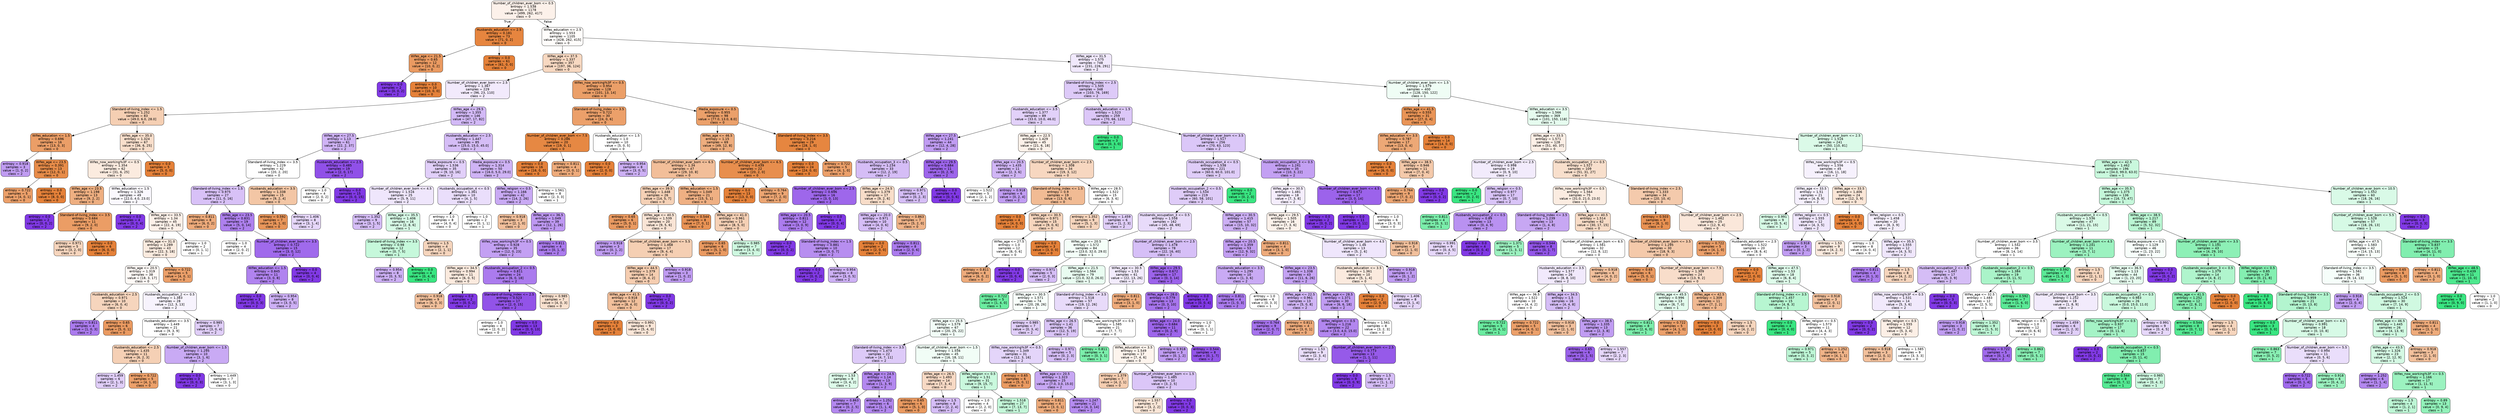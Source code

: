 digraph Tree {
node [shape=box, style="filled, rounded", color="black", fontname="helvetica"] ;
edge [fontname="helvetica"] ;
0 [label="Number_of_children_ever_born <= 0.5\nentropy = 1.538\nsamples = 1178\nvalue = [499, 262, 417]\nclass = 0", fillcolor="#fcf1ea"] ;
1 [label="Husbands_education <= 2.5\nentropy = 0.181\nsamples = 73\nvalue = [71, 0, 2]\nclass = 0", fillcolor="#e6853f"] ;
0 -> 1 [labeldistance=2.5, labelangle=45, headlabel="True"] ;
2 [label="Wifes_age <= 21.5\nentropy = 0.65\nsamples = 12\nvalue = [10, 0, 2]\nclass = 0", fillcolor="#ea9a61"] ;
1 -> 2 ;
3 [label="entropy = 0.0\nsamples = 2\nvalue = [0, 0, 2]\nclass = 2", fillcolor="#8139e5"] ;
2 -> 3 ;
4 [label="entropy = 0.0\nsamples = 10\nvalue = [10, 0, 0]\nclass = 0", fillcolor="#e58139"] ;
2 -> 4 ;
5 [label="entropy = 0.0\nsamples = 61\nvalue = [61, 0, 0]\nclass = 0", fillcolor="#e58139"] ;
1 -> 5 ;
6 [label="Wifes_education <= 2.5\nentropy = 1.553\nsamples = 1105\nvalue = [428, 262, 415]\nclass = 0", fillcolor="#fffdfb"] ;
0 -> 6 [labeldistance=2.5, labelangle=-45, headlabel="False"] ;
7 [label="Wifes_age <= 37.5\nentropy = 1.337\nsamples = 357\nvalue = [197, 36, 124]\nclass = 0", fillcolor="#f7d8c1"] ;
6 -> 7 ;
8 [label="Number_of_children_ever_born <= 2.5\nentropy = 1.367\nsamples = 229\nvalue = [96, 23, 110]\nclass = 2", fillcolor="#f2eafc"] ;
7 -> 8 ;
9 [label="Standard-of-living_index <= 1.5\nentropy = 1.252\nsamples = 83\nvalue = [49.0, 6.0, 28.0]\nclass = 0", fillcolor="#f5cfb3"] ;
8 -> 9 ;
10 [label="Wifes_education <= 1.5\nentropy = 0.696\nsamples = 16\nvalue = [13, 0, 3]\nclass = 0", fillcolor="#eb9e67"] ;
9 -> 10 ;
11 [label="entropy = 0.918\nsamples = 3\nvalue = [1, 0, 2]\nclass = 2", fillcolor="#c09cf2"] ;
10 -> 11 ;
12 [label="Wifes_age <= 23.5\nentropy = 0.391\nsamples = 13\nvalue = [12, 0, 1]\nclass = 0", fillcolor="#e78c49"] ;
10 -> 12 ;
13 [label="entropy = 0.722\nsamples = 5\nvalue = [4, 0, 1]\nclass = 0", fillcolor="#eca06a"] ;
12 -> 13 ;
14 [label="entropy = 0.0\nsamples = 8\nvalue = [8, 0, 0]\nclass = 0", fillcolor="#e58139"] ;
12 -> 14 ;
15 [label="Wifes_age <= 35.0\nentropy = 1.324\nsamples = 67\nvalue = [36, 6, 25]\nclass = 0", fillcolor="#f8decb"] ;
9 -> 15 ;
16 [label="Wifes_now_working%3F <= 0.5\nentropy = 1.354\nsamples = 62\nvalue = [31, 6, 25]\nclass = 0", fillcolor="#fbebdf"] ;
15 -> 16 ;
17 [label="Wifes_age <= 23.5\nentropy = 1.198\nsamples = 13\nvalue = [9, 2, 2]\nclass = 0", fillcolor="#eeaf81"] ;
16 -> 17 ;
18 [label="entropy = 0.0\nsamples = 2\nvalue = [0, 0, 2]\nclass = 2", fillcolor="#8139e5"] ;
17 -> 18 ;
19 [label="Standard-of-living_index <= 3.5\nentropy = 0.684\nsamples = 11\nvalue = [9, 2, 0]\nclass = 0", fillcolor="#eb9d65"] ;
17 -> 19 ;
20 [label="entropy = 0.971\nsamples = 5\nvalue = [3, 2, 0]\nclass = 0", fillcolor="#f6d5bd"] ;
19 -> 20 ;
21 [label="entropy = 0.0\nsamples = 6\nvalue = [6, 0, 0]\nclass = 0", fillcolor="#e58139"] ;
19 -> 21 ;
22 [label="Wifes_education <= 1.5\nentropy = 1.326\nsamples = 49\nvalue = [22.0, 4.0, 23.0]\nclass = 2", fillcolor="#faf8fe"] ;
16 -> 22 ;
23 [label="entropy = 0.0\nsamples = 4\nvalue = [0, 0, 4]\nclass = 2", fillcolor="#8139e5"] ;
22 -> 23 ;
24 [label="Wifes_age <= 33.5\nentropy = 1.34\nsamples = 45\nvalue = [22, 4, 19]\nclass = 0", fillcolor="#fcf0e8"] ;
22 -> 24 ;
25 [label="Wifes_age <= 31.0\nentropy = 1.289\nsamples = 43\nvalue = [22, 3, 18]\nclass = 0", fillcolor="#fbebdf"] ;
24 -> 25 ;
26 [label="Wifes_age <= 20.5\nentropy = 1.319\nsamples = 38\nvalue = [18, 3, 17]\nclass = 0", fillcolor="#fef9f6"] ;
25 -> 26 ;
27 [label="Husbands_education <= 2.5\nentropy = 0.971\nsamples = 10\nvalue = [6, 0, 4]\nclass = 0", fillcolor="#f6d5bd"] ;
26 -> 27 ;
28 [label="entropy = 0.811\nsamples = 4\nvalue = [1, 0, 3]\nclass = 2", fillcolor="#ab7bee"] ;
27 -> 28 ;
29 [label="entropy = 0.65\nsamples = 6\nvalue = [5, 0, 1]\nclass = 0", fillcolor="#ea9a61"] ;
27 -> 29 ;
30 [label="Husbands_occupation_2 <= 0.5\nentropy = 1.383\nsamples = 28\nvalue = [12, 3, 13]\nclass = 2", fillcolor="#f7f3fd"] ;
26 -> 30 ;
31 [label="Husbands_education <= 3.5\nentropy = 1.449\nsamples = 21\nvalue = [9, 3, 9]\nclass = 0", fillcolor="#ffffff"] ;
30 -> 31 ;
32 [label="Husbands_education <= 2.5\nentropy = 1.435\nsamples = 11\nvalue = [6, 2, 3]\nclass = 0", fillcolor="#f5d0b5"] ;
31 -> 32 ;
33 [label="entropy = 1.459\nsamples = 6\nvalue = [2, 1, 3]\nclass = 2", fillcolor="#e0cef8"] ;
32 -> 33 ;
34 [label="entropy = 0.722\nsamples = 5\nvalue = [4, 1, 0]\nclass = 0", fillcolor="#eca06a"] ;
32 -> 34 ;
35 [label="Number_of_children_ever_born <= 1.5\nentropy = 1.295\nsamples = 10\nvalue = [3, 1, 6]\nclass = 2", fillcolor="#c9aaf4"] ;
31 -> 35 ;
36 [label="entropy = 0.0\nsamples = 3\nvalue = [0, 0, 3]\nclass = 2", fillcolor="#8139e5"] ;
35 -> 36 ;
37 [label="entropy = 1.449\nsamples = 7\nvalue = [3, 1, 3]\nclass = 0", fillcolor="#ffffff"] ;
35 -> 37 ;
38 [label="entropy = 0.985\nsamples = 7\nvalue = [3, 0, 4]\nclass = 2", fillcolor="#e0cef8"] ;
30 -> 38 ;
39 [label="entropy = 0.722\nsamples = 5\nvalue = [4, 0, 1]\nclass = 0", fillcolor="#eca06a"] ;
25 -> 39 ;
40 [label="entropy = 1.0\nsamples = 2\nvalue = [0, 1, 1]\nclass = 1", fillcolor="#ffffff"] ;
24 -> 40 ;
41 [label="entropy = 0.0\nsamples = 5\nvalue = [5, 0, 0]\nclass = 0", fillcolor="#e58139"] ;
15 -> 41 ;
42 [label="Wifes_age <= 29.5\nentropy = 1.355\nsamples = 146\nvalue = [47, 17, 82]\nclass = 2", fillcolor="#d2b9f6"] ;
8 -> 42 ;
43 [label="Wifes_age <= 27.5\nentropy = 1.13\nsamples = 61\nvalue = [22, 2, 37]\nclass = 2", fillcolor="#cfb3f5"] ;
42 -> 43 ;
44 [label="Standard-of-living_index <= 3.5\nentropy = 1.229\nsamples = 42\nvalue = [20, 2, 20]\nclass = 0", fillcolor="#ffffff"] ;
43 -> 44 ;
45 [label="Standard-of-living_index <= 1.5\nentropy = 0.975\nsamples = 27\nvalue = [11, 0, 16]\nclass = 2", fillcolor="#d8c1f7"] ;
44 -> 45 ;
46 [label="entropy = 0.811\nsamples = 8\nvalue = [6, 0, 2]\nclass = 0", fillcolor="#eeab7b"] ;
45 -> 46 ;
47 [label="Wifes_age <= 23.5\nentropy = 0.831\nsamples = 19\nvalue = [5, 0, 14]\nclass = 2", fillcolor="#ae80ee"] ;
45 -> 47 ;
48 [label="entropy = 1.0\nsamples = 4\nvalue = [2, 0, 2]\nclass = 0", fillcolor="#ffffff"] ;
47 -> 48 ;
49 [label="Number_of_children_ever_born <= 3.5\nentropy = 0.722\nsamples = 15\nvalue = [3, 0, 12]\nclass = 2", fillcolor="#a06aec"] ;
47 -> 49 ;
50 [label="Wifes_education <= 1.5\nentropy = 0.845\nsamples = 11\nvalue = [3, 0, 8]\nclass = 2", fillcolor="#b083ef"] ;
49 -> 50 ;
51 [label="entropy = 0.0\nsamples = 3\nvalue = [0, 0, 3]\nclass = 2", fillcolor="#8139e5"] ;
50 -> 51 ;
52 [label="entropy = 0.954\nsamples = 8\nvalue = [3, 0, 5]\nclass = 2", fillcolor="#cdb0f5"] ;
50 -> 52 ;
53 [label="entropy = 0.0\nsamples = 4\nvalue = [0, 0, 4]\nclass = 2", fillcolor="#8139e5"] ;
49 -> 53 ;
54 [label="Husbands_education <= 3.5\nentropy = 1.338\nsamples = 15\nvalue = [9, 2, 4]\nclass = 0", fillcolor="#f3c6a5"] ;
44 -> 54 ;
55 [label="entropy = 0.592\nsamples = 7\nvalue = [6, 1, 0]\nclass = 0", fillcolor="#e9965a"] ;
54 -> 55 ;
56 [label="entropy = 1.406\nsamples = 8\nvalue = [3, 1, 4]\nclass = 2", fillcolor="#e6d7fa"] ;
54 -> 56 ;
57 [label="Husbands_education <= 2.5\nentropy = 0.485\nsamples = 19\nvalue = [2, 0, 17]\nclass = 2", fillcolor="#9050e8"] ;
43 -> 57 ;
58 [label="entropy = 1.0\nsamples = 4\nvalue = [2, 0, 2]\nclass = 0", fillcolor="#ffffff"] ;
57 -> 58 ;
59 [label="entropy = 0.0\nsamples = 15\nvalue = [0, 0, 15]\nclass = 2", fillcolor="#8139e5"] ;
57 -> 59 ;
60 [label="Husbands_education <= 2.5\nentropy = 1.447\nsamples = 85\nvalue = [25.0, 15.0, 45.0]\nclass = 2", fillcolor="#d5bdf6"] ;
42 -> 60 ;
61 [label="Media_exposure <= 0.5\nentropy = 1.536\nsamples = 35\nvalue = [9, 10, 16]\nclass = 2", fillcolor="#e1cff9"] ;
60 -> 61 ;
62 [label="Number_of_children_ever_born <= 4.5\nentropy = 1.516\nsamples = 25\nvalue = [5, 9, 11]\nclass = 2", fillcolor="#efe6fc"] ;
61 -> 62 ;
63 [label="entropy = 1.352\nsamples = 9\nvalue = [3, 1, 5]\nclass = 2", fillcolor="#d5bdf6"] ;
62 -> 63 ;
64 [label="Wifes_age <= 35.5\nentropy = 1.406\nsamples = 16\nvalue = [2, 8, 6]\nclass = 1", fillcolor="#d7fae6"] ;
62 -> 64 ;
65 [label="Standard-of-living_index <= 3.5\nentropy = 0.98\nsamples = 12\nvalue = [0, 7, 5]\nclass = 1", fillcolor="#c6f8db"] ;
64 -> 65 ;
66 [label="entropy = 0.954\nsamples = 8\nvalue = [0, 3, 5]\nclass = 2", fillcolor="#cdb0f5"] ;
65 -> 66 ;
67 [label="entropy = 0.0\nsamples = 4\nvalue = [0, 4, 0]\nclass = 1", fillcolor="#39e581"] ;
65 -> 67 ;
68 [label="entropy = 1.5\nsamples = 4\nvalue = [2, 1, 1]\nclass = 0", fillcolor="#f6d5bd"] ;
64 -> 68 ;
69 [label="Husbands_occupation_4 <= 0.5\nentropy = 1.361\nsamples = 10\nvalue = [4, 1, 5]\nclass = 2", fillcolor="#eadefb"] ;
61 -> 69 ;
70 [label="entropy = 1.0\nsamples = 8\nvalue = [4, 0, 4]\nclass = 0", fillcolor="#ffffff"] ;
69 -> 70 ;
71 [label="entropy = 1.0\nsamples = 2\nvalue = [0, 1, 1]\nclass = 1", fillcolor="#ffffff"] ;
69 -> 71 ;
72 [label="Media_exposure <= 0.5\nentropy = 1.314\nsamples = 50\nvalue = [16.0, 5.0, 29.0]\nclass = 2", fillcolor="#cfb3f5"] ;
60 -> 72 ;
73 [label="Wifes_religion <= 0.5\nentropy = 1.166\nsamples = 42\nvalue = [14, 2, 26]\nclass = 2", fillcolor="#c9aaf4"] ;
72 -> 73 ;
74 [label="entropy = 0.918\nsamples = 3\nvalue = [2, 1, 0]\nclass = 0", fillcolor="#f2c09c"] ;
73 -> 74 ;
75 [label="Wifes_age <= 36.5\nentropy = 1.049\nsamples = 39\nvalue = [12, 1, 26]\nclass = 2", fillcolor="#be98f2"] ;
73 -> 75 ;
76 [label="Wifes_now_working%3F <= 0.5\nentropy = 0.928\nsamples = 35\nvalue = [12, 0, 23]\nclass = 2", fillcolor="#c3a0f3"] ;
75 -> 76 ;
77 [label="Wifes_age <= 34.5\nentropy = 0.994\nsamples = 11\nvalue = [6, 0, 5]\nclass = 0", fillcolor="#fbeade"] ;
76 -> 77 ;
78 [label="entropy = 0.918\nsamples = 9\nvalue = [6, 0, 3]\nclass = 0", fillcolor="#f2c09c"] ;
77 -> 78 ;
79 [label="entropy = 0.0\nsamples = 2\nvalue = [0, 0, 2]\nclass = 2", fillcolor="#8139e5"] ;
77 -> 79 ;
80 [label="Husbands_occupation_2 <= 0.5\nentropy = 0.811\nsamples = 24\nvalue = [6, 0, 18]\nclass = 2", fillcolor="#ab7bee"] ;
76 -> 80 ;
81 [label="Standard-of-living_index <= 2.5\nentropy = 0.523\nsamples = 17\nvalue = [2, 0, 15]\nclass = 2", fillcolor="#9253e8"] ;
80 -> 81 ;
82 [label="entropy = 1.0\nsamples = 4\nvalue = [2, 0, 2]\nclass = 0", fillcolor="#ffffff"] ;
81 -> 82 ;
83 [label="entropy = 0.0\nsamples = 13\nvalue = [0, 0, 13]\nclass = 2", fillcolor="#8139e5"] ;
81 -> 83 ;
84 [label="entropy = 0.985\nsamples = 7\nvalue = [4, 0, 3]\nclass = 0", fillcolor="#f8e0ce"] ;
80 -> 84 ;
85 [label="entropy = 0.811\nsamples = 4\nvalue = [0, 1, 3]\nclass = 2", fillcolor="#ab7bee"] ;
75 -> 85 ;
86 [label="entropy = 1.561\nsamples = 8\nvalue = [2, 3, 3]\nclass = 1", fillcolor="#ffffff"] ;
72 -> 86 ;
87 [label="Wifes_now_working%3F <= 0.5\nentropy = 0.954\nsamples = 128\nvalue = [101, 13, 14]\nclass = 0", fillcolor="#eb9f68"] ;
7 -> 87 ;
88 [label="Standard-of-living_index <= 3.5\nentropy = 0.722\nsamples = 30\nvalue = [24, 0, 6]\nclass = 0", fillcolor="#eca06a"] ;
87 -> 88 ;
89 [label="Number_of_children_ever_born <= 7.5\nentropy = 0.286\nsamples = 20\nvalue = [19, 0, 1]\nclass = 0", fillcolor="#e68843"] ;
88 -> 89 ;
90 [label="entropy = 0.0\nsamples = 16\nvalue = [16, 0, 0]\nclass = 0", fillcolor="#e58139"] ;
89 -> 90 ;
91 [label="entropy = 0.811\nsamples = 4\nvalue = [3, 0, 1]\nclass = 0", fillcolor="#eeab7b"] ;
89 -> 91 ;
92 [label="Husbands_education <= 1.5\nentropy = 1.0\nsamples = 10\nvalue = [5, 0, 5]\nclass = 0", fillcolor="#ffffff"] ;
88 -> 92 ;
93 [label="entropy = 0.0\nsamples = 2\nvalue = [2, 0, 0]\nclass = 0", fillcolor="#e58139"] ;
92 -> 93 ;
94 [label="entropy = 0.954\nsamples = 8\nvalue = [3, 0, 5]\nclass = 2", fillcolor="#cdb0f5"] ;
92 -> 94 ;
95 [label="Media_exposure <= 0.5\nentropy = 0.955\nsamples = 98\nvalue = [77.0, 13.0, 8.0]\nclass = 0", fillcolor="#eba06a"] ;
87 -> 95 ;
96 [label="Wifes_age <= 46.5\nentropy = 1.15\nsamples = 69\nvalue = [49, 12, 8]\nclass = 0", fillcolor="#eead7e"] ;
95 -> 96 ;
97 [label="Number_of_children_ever_born <= 6.5\nentropy = 1.34\nsamples = 47\nvalue = [29, 10, 8]\nclass = 0", fillcolor="#f2be99"] ;
96 -> 97 ;
98 [label="Wifes_age <= 39.5\nentropy = 1.448\nsamples = 26\nvalue = [14, 5, 7]\nclass = 0", fillcolor="#f5d1b6"] ;
97 -> 98 ;
99 [label="entropy = 0.65\nsamples = 6\nvalue = [5, 0, 1]\nclass = 0", fillcolor="#ea9a61"] ;
98 -> 99 ;
100 [label="Wifes_age <= 40.5\nentropy = 1.539\nsamples = 20\nvalue = [9, 5, 6]\nclass = 0", fillcolor="#f9e4d5"] ;
98 -> 100 ;
101 [label="entropy = 0.918\nsamples = 3\nvalue = [0, 1, 2]\nclass = 2", fillcolor="#c09cf2"] ;
100 -> 101 ;
102 [label="Number_of_children_ever_born <= 5.5\nentropy = 1.468\nsamples = 17\nvalue = [9, 4, 4]\nclass = 0", fillcolor="#f5cfb3"] ;
100 -> 102 ;
103 [label="Wifes_age <= 44.5\nentropy = 1.379\nsamples = 14\nvalue = [8, 4, 2]\nclass = 0", fillcolor="#f5cdb0"] ;
102 -> 103 ;
104 [label="Wifes_age <= 41.5\nentropy = 0.918\nsamples = 12\nvalue = [8, 4, 0]\nclass = 0", fillcolor="#f2c09c"] ;
103 -> 104 ;
105 [label="entropy = 0.0\nsamples = 3\nvalue = [3, 0, 0]\nclass = 0", fillcolor="#e58139"] ;
104 -> 105 ;
106 [label="entropy = 0.991\nsamples = 9\nvalue = [5, 4, 0]\nclass = 0", fillcolor="#fae6d7"] ;
104 -> 106 ;
107 [label="entropy = 0.0\nsamples = 2\nvalue = [0, 0, 2]\nclass = 2", fillcolor="#8139e5"] ;
103 -> 107 ;
108 [label="entropy = 0.918\nsamples = 3\nvalue = [1, 0, 2]\nclass = 2", fillcolor="#c09cf2"] ;
102 -> 108 ;
109 [label="Wifes_education <= 1.5\nentropy = 1.049\nsamples = 21\nvalue = [15, 5, 1]\nclass = 0", fillcolor="#efb083"] ;
97 -> 109 ;
110 [label="entropy = 0.544\nsamples = 8\nvalue = [7, 0, 1]\nclass = 0", fillcolor="#e99355"] ;
109 -> 110 ;
111 [label="Wifes_age <= 41.0\nentropy = 0.961\nsamples = 13\nvalue = [8, 5, 0]\nclass = 0", fillcolor="#f5d0b5"] ;
109 -> 111 ;
112 [label="entropy = 0.65\nsamples = 6\nvalue = [5, 1, 0]\nclass = 0", fillcolor="#ea9a61"] ;
111 -> 112 ;
113 [label="entropy = 0.985\nsamples = 7\nvalue = [3, 4, 0]\nclass = 1", fillcolor="#cef8e0"] ;
111 -> 113 ;
114 [label="Number_of_children_ever_born <= 6.5\nentropy = 0.439\nsamples = 22\nvalue = [20, 2, 0]\nclass = 0", fillcolor="#e88e4d"] ;
96 -> 114 ;
115 [label="entropy = 0.0\nsamples = 13\nvalue = [13, 0, 0]\nclass = 0", fillcolor="#e58139"] ;
114 -> 115 ;
116 [label="entropy = 0.764\nsamples = 9\nvalue = [7, 2, 0]\nclass = 0", fillcolor="#eca572"] ;
114 -> 116 ;
117 [label="Standard-of-living_index <= 3.5\nentropy = 0.216\nsamples = 29\nvalue = [28, 1, 0]\nclass = 0", fillcolor="#e68640"] ;
95 -> 117 ;
118 [label="entropy = 0.0\nsamples = 24\nvalue = [24, 0, 0]\nclass = 0", fillcolor="#e58139"] ;
117 -> 118 ;
119 [label="entropy = 0.722\nsamples = 5\nvalue = [4, 1, 0]\nclass = 0", fillcolor="#eca06a"] ;
117 -> 119 ;
120 [label="Wifes_age <= 31.5\nentropy = 1.575\nsamples = 748\nvalue = [231, 226, 291]\nclass = 2", fillcolor="#f0e8fc"] ;
6 -> 120 ;
121 [label="Standard-of-living_index <= 2.5\nentropy = 1.505\nsamples = 348\nvalue = [103, 76, 169]\nclass = 2", fillcolor="#ddcaf8"] ;
120 -> 121 ;
122 [label="Husbands_education <= 3.5\nentropy = 1.377\nsamples = 89\nvalue = [33.0, 10.0, 46.0]\nclass = 2", fillcolor="#e2d1f9"] ;
121 -> 122 ;
123 [label="Wifes_age <= 27.5\nentropy = 1.241\nsamples = 44\nvalue = [12, 4, 28]\nclass = 2", fillcolor="#c09cf2"] ;
122 -> 123 ;
124 [label="Husbands_occupation_3 <= 0.5\nentropy = 1.234\nsamples = 33\nvalue = [12, 2, 19]\nclass = 2", fillcolor="#d5bdf6"] ;
123 -> 124 ;
125 [label="Number_of_children_ever_born <= 2.5\nentropy = 0.696\nsamples = 16\nvalue = [3, 0, 13]\nclass = 2", fillcolor="#9e67eb"] ;
124 -> 125 ;
126 [label="Wifes_age <= 20.5\nentropy = 0.811\nsamples = 12\nvalue = [3, 0, 9]\nclass = 2", fillcolor="#ab7bee"] ;
125 -> 126 ;
127 [label="entropy = 0.0\nsamples = 2\nvalue = [0, 0, 2]\nclass = 2", fillcolor="#8139e5"] ;
126 -> 127 ;
128 [label="Standard-of-living_index <= 1.5\nentropy = 0.881\nsamples = 10\nvalue = [3, 0, 7]\nclass = 2", fillcolor="#b78ef0"] ;
126 -> 128 ;
129 [label="entropy = 0.0\nsamples = 2\nvalue = [0, 0, 2]\nclass = 2", fillcolor="#8139e5"] ;
128 -> 129 ;
130 [label="entropy = 0.954\nsamples = 8\nvalue = [3, 0, 5]\nclass = 2", fillcolor="#cdb0f5"] ;
128 -> 130 ;
131 [label="entropy = 0.0\nsamples = 4\nvalue = [0, 0, 4]\nclass = 2", fillcolor="#8139e5"] ;
125 -> 131 ;
132 [label="Wifes_age <= 24.5\nentropy = 1.379\nsamples = 17\nvalue = [9, 2, 6]\nclass = 0", fillcolor="#f8ddc9"] ;
124 -> 132 ;
133 [label="Wifes_age <= 20.0\nentropy = 0.971\nsamples = 10\nvalue = [4, 0, 6]\nclass = 2", fillcolor="#d5bdf6"] ;
132 -> 133 ;
134 [label="entropy = 0.0\nsamples = 2\nvalue = [2, 0, 0]\nclass = 0", fillcolor="#e58139"] ;
133 -> 134 ;
135 [label="entropy = 0.811\nsamples = 8\nvalue = [2, 0, 6]\nclass = 2", fillcolor="#ab7bee"] ;
133 -> 135 ;
136 [label="entropy = 0.863\nsamples = 7\nvalue = [5, 2, 0]\nclass = 0", fillcolor="#efb388"] ;
132 -> 136 ;
137 [label="Wifes_age <= 29.5\nentropy = 0.684\nsamples = 11\nvalue = [0, 2, 9]\nclass = 2", fillcolor="#9d65eb"] ;
123 -> 137 ;
138 [label="entropy = 0.971\nsamples = 5\nvalue = [0, 2, 3]\nclass = 2", fillcolor="#d5bdf6"] ;
137 -> 138 ;
139 [label="entropy = 0.0\nsamples = 6\nvalue = [0, 0, 6]\nclass = 2", fillcolor="#8139e5"] ;
137 -> 139 ;
140 [label="Wifes_age <= 22.5\nentropy = 1.429\nsamples = 45\nvalue = [21, 6, 18]\nclass = 0", fillcolor="#fcf1e9"] ;
122 -> 140 ;
141 [label="Wifes_age <= 20.5\nentropy = 1.435\nsamples = 11\nvalue = [2, 3, 6]\nclass = 2", fillcolor="#d0b5f5"] ;
140 -> 141 ;
142 [label="entropy = 1.522\nsamples = 5\nvalue = [2, 1, 2]\nclass = 0", fillcolor="#ffffff"] ;
141 -> 142 ;
143 [label="entropy = 0.918\nsamples = 6\nvalue = [0, 2, 4]\nclass = 2", fillcolor="#c09cf2"] ;
141 -> 143 ;
144 [label="Number_of_children_ever_born <= 2.5\nentropy = 1.308\nsamples = 34\nvalue = [19, 3, 12]\nclass = 0", fillcolor="#f7d7c0"] ;
140 -> 144 ;
145 [label="Standard-of-living_index <= 1.5\nentropy = 0.9\nsamples = 19\nvalue = [13, 0, 6]\nclass = 0", fillcolor="#f1bb94"] ;
144 -> 145 ;
146 [label="entropy = 0.0\nsamples = 4\nvalue = [4, 0, 0]\nclass = 0", fillcolor="#e58139"] ;
145 -> 146 ;
147 [label="Wifes_age <= 30.5\nentropy = 0.971\nsamples = 15\nvalue = [9, 0, 6]\nclass = 0", fillcolor="#f6d5bd"] ;
145 -> 147 ;
148 [label="Wifes_age <= 27.5\nentropy = 1.0\nsamples = 12\nvalue = [6, 0, 6]\nclass = 0", fillcolor="#ffffff"] ;
147 -> 148 ;
149 [label="entropy = 0.811\nsamples = 8\nvalue = [6, 0, 2]\nclass = 0", fillcolor="#eeab7b"] ;
148 -> 149 ;
150 [label="entropy = 0.0\nsamples = 4\nvalue = [0, 0, 4]\nclass = 2", fillcolor="#8139e5"] ;
148 -> 150 ;
151 [label="entropy = 0.0\nsamples = 3\nvalue = [3, 0, 0]\nclass = 0", fillcolor="#e58139"] ;
147 -> 151 ;
152 [label="Wifes_age <= 28.5\nentropy = 1.522\nsamples = 15\nvalue = [6, 3, 6]\nclass = 0", fillcolor="#ffffff"] ;
144 -> 152 ;
153 [label="entropy = 1.352\nsamples = 9\nvalue = [5, 1, 3]\nclass = 0", fillcolor="#f6d5bd"] ;
152 -> 153 ;
154 [label="entropy = 1.459\nsamples = 6\nvalue = [1, 2, 3]\nclass = 2", fillcolor="#e0cef8"] ;
152 -> 154 ;
155 [label="Husbands_education <= 1.5\nentropy = 1.523\nsamples = 259\nvalue = [70, 66, 123]\nclass = 2", fillcolor="#dcc7f8"] ;
121 -> 155 ;
156 [label="entropy = 0.0\nsamples = 3\nvalue = [0, 3, 0]\nclass = 1", fillcolor="#39e581"] ;
155 -> 156 ;
157 [label="Number_of_children_ever_born <= 3.5\nentropy = 1.517\nsamples = 256\nvalue = [70, 63, 123]\nclass = 2", fillcolor="#dbc7f8"] ;
155 -> 157 ;
158 [label="Husbands_occupation_4 <= 0.5\nentropy = 1.538\nsamples = 221\nvalue = [60.0, 60.0, 101.0]\nclass = 2", fillcolor="#dfcdf8"] ;
157 -> 158 ;
159 [label="Husbands_occupation_2 <= 0.5\nentropy = 1.534\nsamples = 219\nvalue = [60, 58, 101]\nclass = 2", fillcolor="#dfccf8"] ;
158 -> 159 ;
160 [label="Husbands_occupation_3 <= 0.5\nentropy = 1.558\nsamples = 162\nvalue = [45, 48, 69]\nclass = 2", fillcolor="#e8dbfa"] ;
159 -> 160 ;
161 [label="Wifes_age <= 20.5\nentropy = 1.572\nsamples = 84\nvalue = [23.0, 32.0, 29.0]\nclass = 1", fillcolor="#f4fef8"] ;
160 -> 161 ;
162 [label="entropy = 0.971\nsamples = 5\nvalue = [2, 0, 3]\nclass = 2", fillcolor="#d5bdf6"] ;
161 -> 162 ;
163 [label="Wifes_age <= 21.5\nentropy = 1.564\nsamples = 79\nvalue = [21.0, 32.0, 26.0]\nclass = 1", fillcolor="#e9fcf1"] ;
161 -> 163 ;
164 [label="entropy = 0.722\nsamples = 5\nvalue = [1, 4, 0]\nclass = 1", fillcolor="#6aeca0"] ;
163 -> 164 ;
165 [label="Wifes_age <= 30.5\nentropy = 1.571\nsamples = 74\nvalue = [20, 28, 26]\nclass = 1", fillcolor="#f7fefa"] ;
163 -> 165 ;
166 [label="Wifes_age <= 25.5\nentropy = 1.579\nsamples = 67\nvalue = [20, 25, 22]\nclass = 1", fillcolor="#f2fdf7"] ;
165 -> 166 ;
167 [label="Standard-of-living_index <= 3.5\nentropy = 1.473\nsamples = 22\nvalue = [4, 7, 11]\nclass = 2", fillcolor="#ddcaf8"] ;
166 -> 167 ;
168 [label="entropy = 1.53\nsamples = 9\nvalue = [3, 4, 2]\nclass = 1", fillcolor="#defbea"] ;
167 -> 168 ;
169 [label="Wifes_age <= 24.5\nentropy = 1.14\nsamples = 13\nvalue = [1, 3, 9]\nclass = 2", fillcolor="#b388ef"] ;
167 -> 169 ;
170 [label="entropy = 0.863\nsamples = 7\nvalue = [0, 2, 5]\nclass = 2", fillcolor="#b388ef"] ;
169 -> 170 ;
171 [label="entropy = 1.252\nsamples = 6\nvalue = [1, 1, 4]\nclass = 2", fillcolor="#b388ef"] ;
169 -> 171 ;
172 [label="Number_of_children_ever_born <= 1.5\nentropy = 1.556\nsamples = 45\nvalue = [16, 18, 11]\nclass = 1", fillcolor="#f1fdf6"] ;
166 -> 172 ;
173 [label="Wifes_age <= 26.5\nentropy = 1.493\nsamples = 14\nvalue = [7, 3, 4]\nclass = 0", fillcolor="#f7d9c4"] ;
172 -> 173 ;
174 [label="entropy = 0.65\nsamples = 6\nvalue = [5, 1, 0]\nclass = 0", fillcolor="#ea9a61"] ;
173 -> 174 ;
175 [label="entropy = 1.5\nsamples = 8\nvalue = [2, 2, 4]\nclass = 2", fillcolor="#d5bdf6"] ;
173 -> 175 ;
176 [label="Wifes_religion <= 0.5\nentropy = 1.51\nsamples = 31\nvalue = [9, 15, 7]\nclass = 1", fillcolor="#c9f8dd"] ;
172 -> 176 ;
177 [label="entropy = 1.0\nsamples = 4\nvalue = [2, 2, 0]\nclass = 0", fillcolor="#ffffff"] ;
176 -> 177 ;
178 [label="entropy = 1.518\nsamples = 27\nvalue = [7, 13, 7]\nclass = 1", fillcolor="#c4f7d9"] ;
176 -> 178 ;
179 [label="entropy = 0.985\nsamples = 7\nvalue = [0, 3, 4]\nclass = 2", fillcolor="#e0cef8"] ;
165 -> 179 ;
180 [label="Number_of_children_ever_born <= 2.5\nentropy = 1.478\nsamples = 78\nvalue = [22, 16, 40]\nclass = 2", fillcolor="#d6bff7"] ;
160 -> 180 ;
181 [label="Wifes_age <= 30.5\nentropy = 1.53\nsamples = 61\nvalue = [22, 13, 26]\nclass = 2", fillcolor="#f2ebfc"] ;
180 -> 181 ;
182 [label="Standard-of-living_index <= 3.5\nentropy = 1.518\nsamples = 57\nvalue = [19, 12, 26]\nclass = 2", fillcolor="#e8dbfa"] ;
181 -> 182 ;
183 [label="Wifes_age <= 26.5\nentropy = 1.41\nsamples = 36\nvalue = [12, 5, 19]\nclass = 2", fillcolor="#dac5f7"] ;
182 -> 183 ;
184 [label="Wifes_now_working%3F <= 0.5\nentropy = 1.349\nsamples = 31\nvalue = [12, 3, 16]\nclass = 2", fillcolor="#e4d5fa"] ;
183 -> 184 ;
185 [label="entropy = 0.65\nsamples = 6\nvalue = [5, 0, 1]\nclass = 0", fillcolor="#ea9a61"] ;
184 -> 185 ;
186 [label="Wifes_age <= 20.5\nentropy = 1.323\nsamples = 25\nvalue = [7.0, 3.0, 15.0]\nclass = 2", fillcolor="#c7a7f3"] ;
184 -> 186 ;
187 [label="entropy = 0.811\nsamples = 4\nvalue = [3, 0, 1]\nclass = 0", fillcolor="#eeab7b"] ;
186 -> 187 ;
188 [label="entropy = 1.247\nsamples = 21\nvalue = [4, 3, 14]\nclass = 2", fillcolor="#b58bf0"] ;
186 -> 188 ;
189 [label="entropy = 0.971\nsamples = 5\nvalue = [0, 2, 3]\nclass = 2", fillcolor="#d5bdf6"] ;
183 -> 189 ;
190 [label="Wifes_now_working%3F <= 0.5\nentropy = 1.585\nsamples = 21\nvalue = [7, 7, 7]\nclass = 0", fillcolor="#ffffff"] ;
182 -> 190 ;
191 [label="entropy = 0.811\nsamples = 4\nvalue = [0, 3, 1]\nclass = 1", fillcolor="#7beeab"] ;
190 -> 191 ;
192 [label="Wifes_education <= 3.5\nentropy = 1.549\nsamples = 17\nvalue = [7, 4, 6]\nclass = 0", fillcolor="#fdf4ed"] ;
190 -> 192 ;
193 [label="entropy = 1.379\nsamples = 7\nvalue = [4, 2, 1]\nclass = 0", fillcolor="#f5cdb0"] ;
192 -> 193 ;
194 [label="Number_of_children_ever_born <= 1.5\nentropy = 1.485\nsamples = 10\nvalue = [3, 2, 5]\nclass = 2", fillcolor="#dbc6f8"] ;
192 -> 194 ;
195 [label="entropy = 1.557\nsamples = 7\nvalue = [3, 2, 2]\nclass = 0", fillcolor="#fae6d7"] ;
194 -> 195 ;
196 [label="entropy = 0.0\nsamples = 3\nvalue = [0, 0, 3]\nclass = 2", fillcolor="#8139e5"] ;
194 -> 196 ;
197 [label="entropy = 0.811\nsamples = 4\nvalue = [3, 1, 0]\nclass = 0", fillcolor="#eeab7b"] ;
181 -> 197 ;
198 [label="Wifes_age <= 29.5\nentropy = 0.672\nsamples = 17\nvalue = [0, 3, 14]\nclass = 2", fillcolor="#9c63eb"] ;
180 -> 198 ;
199 [label="Wifes_age <= 28.0\nentropy = 0.779\nsamples = 13\nvalue = [0, 3, 10]\nclass = 2", fillcolor="#a774ed"] ;
198 -> 199 ;
200 [label="Wifes_age <= 24.0\nentropy = 0.684\nsamples = 11\nvalue = [0, 2, 9]\nclass = 2", fillcolor="#9d65eb"] ;
199 -> 200 ;
201 [label="entropy = 0.918\nsamples = 3\nvalue = [0, 1, 2]\nclass = 2", fillcolor="#c09cf2"] ;
200 -> 201 ;
202 [label="entropy = 0.544\nsamples = 8\nvalue = [0, 1, 7]\nclass = 2", fillcolor="#9355e9"] ;
200 -> 202 ;
203 [label="entropy = 1.0\nsamples = 2\nvalue = [0, 1, 1]\nclass = 1", fillcolor="#ffffff"] ;
199 -> 203 ;
204 [label="entropy = 0.0\nsamples = 4\nvalue = [0, 0, 4]\nclass = 2", fillcolor="#8139e5"] ;
198 -> 204 ;
205 [label="Wifes_age <= 30.5\nentropy = 1.415\nsamples = 57\nvalue = [15, 10, 32]\nclass = 2", fillcolor="#ccaff4"] ;
159 -> 205 ;
206 [label="Wifes_age <= 20.5\nentropy = 1.359\nsamples = 53\nvalue = [12, 9, 32]\nclass = 2", fillcolor="#c29ef2"] ;
205 -> 206 ;
207 [label="Husbands_education <= 3.5\nentropy = 1.295\nsamples = 10\nvalue = [1, 3, 6]\nclass = 2", fillcolor="#c9aaf4"] ;
206 -> 207 ;
208 [label="entropy = 0.811\nsamples = 4\nvalue = [1, 0, 3]\nclass = 2", fillcolor="#ab7bee"] ;
207 -> 208 ;
209 [label="entropy = 1.0\nsamples = 6\nvalue = [0, 3, 3]\nclass = 1", fillcolor="#ffffff"] ;
207 -> 209 ;
210 [label="Wifes_age <= 23.5\nentropy = 1.338\nsamples = 43\nvalue = [11, 6, 26]\nclass = 2", fillcolor="#c4a2f3"] ;
206 -> 210 ;
211 [label="Wifes_age <= 22.5\nentropy = 0.961\nsamples = 13\nvalue = [5, 0, 8]\nclass = 2", fillcolor="#d0b5f5"] ;
210 -> 211 ;
212 [label="entropy = 0.764\nsamples = 9\nvalue = [2, 0, 7]\nclass = 2", fillcolor="#a572ec"] ;
211 -> 212 ;
213 [label="entropy = 0.811\nsamples = 4\nvalue = [3, 0, 1]\nclass = 0", fillcolor="#eeab7b"] ;
211 -> 213 ;
214 [label="Wifes_age <= 28.5\nentropy = 1.371\nsamples = 30\nvalue = [6, 6, 18]\nclass = 2", fillcolor="#c09cf2"] ;
210 -> 214 ;
215 [label="Wifes_religion <= 0.5\nentropy = 1.216\nsamples = 22\nvalue = [3.0, 4.0, 15.0]\nclass = 2", fillcolor="#b286ef"] ;
214 -> 215 ;
216 [label="entropy = 1.53\nsamples = 9\nvalue = [2, 3, 4]\nclass = 2", fillcolor="#eadefb"] ;
215 -> 216 ;
217 [label="Number_of_children_ever_born <= 2.5\nentropy = 0.773\nsamples = 13\nvalue = [1, 1, 11]\nclass = 2", fillcolor="#965ae9"] ;
215 -> 217 ;
218 [label="entropy = 0.0\nsamples = 9\nvalue = [0, 0, 9]\nclass = 2", fillcolor="#8139e5"] ;
217 -> 218 ;
219 [label="entropy = 1.5\nsamples = 4\nvalue = [1, 1, 2]\nclass = 2", fillcolor="#d5bdf6"] ;
217 -> 219 ;
220 [label="entropy = 1.561\nsamples = 8\nvalue = [3, 2, 3]\nclass = 0", fillcolor="#ffffff"] ;
214 -> 220 ;
221 [label="entropy = 0.811\nsamples = 4\nvalue = [3, 1, 0]\nclass = 0", fillcolor="#eeab7b"] ;
205 -> 221 ;
222 [label="entropy = 0.0\nsamples = 2\nvalue = [0, 2, 0]\nclass = 1", fillcolor="#39e581"] ;
158 -> 222 ;
223 [label="Husbands_occupation_3 <= 0.5\nentropy = 1.241\nsamples = 35\nvalue = [10, 3, 22]\nclass = 2", fillcolor="#c3a0f3"] ;
157 -> 223 ;
224 [label="Wifes_age <= 30.5\nentropy = 1.481\nsamples = 18\nvalue = [7, 3, 8]\nclass = 2", fillcolor="#f4edfd"] ;
223 -> 224 ;
225 [label="Wifes_age <= 29.5\nentropy = 1.505\nsamples = 16\nvalue = [7, 3, 6]\nclass = 0", fillcolor="#fcf2eb"] ;
224 -> 225 ;
226 [label="Number_of_children_ever_born <= 4.5\nentropy = 1.46\nsamples = 13\nvalue = [5, 2, 6]\nclass = 2", fillcolor="#efe6fc"] ;
225 -> 226 ;
227 [label="Husbands_education <= 3.5\nentropy = 1.361\nsamples = 10\nvalue = [5, 1, 4]\nclass = 0", fillcolor="#fbeade"] ;
226 -> 227 ;
228 [label="entropy = 0.0\nsamples = 2\nvalue = [2, 0, 0]\nclass = 0", fillcolor="#e58139"] ;
227 -> 228 ;
229 [label="entropy = 1.406\nsamples = 8\nvalue = [3, 1, 4]\nclass = 2", fillcolor="#e6d7fa"] ;
227 -> 229 ;
230 [label="entropy = 0.918\nsamples = 3\nvalue = [0, 1, 2]\nclass = 2", fillcolor="#c09cf2"] ;
226 -> 230 ;
231 [label="entropy = 0.918\nsamples = 3\nvalue = [2, 1, 0]\nclass = 0", fillcolor="#f2c09c"] ;
225 -> 231 ;
232 [label="entropy = 0.0\nsamples = 2\nvalue = [0, 0, 2]\nclass = 2", fillcolor="#8139e5"] ;
224 -> 232 ;
233 [label="Number_of_children_ever_born <= 4.5\nentropy = 0.672\nsamples = 17\nvalue = [3, 0, 14]\nclass = 2", fillcolor="#9c63eb"] ;
223 -> 233 ;
234 [label="entropy = 0.0\nsamples = 11\nvalue = [0, 0, 11]\nclass = 2", fillcolor="#8139e5"] ;
233 -> 234 ;
235 [label="entropy = 1.0\nsamples = 6\nvalue = [3, 0, 3]\nclass = 0", fillcolor="#ffffff"] ;
233 -> 235 ;
236 [label="Number_of_children_ever_born <= 1.5\nentropy = 1.579\nsamples = 400\nvalue = [128, 150, 122]\nclass = 1", fillcolor="#effdf5"] ;
120 -> 236 ;
237 [label="Wifes_age <= 41.5\nentropy = 0.555\nsamples = 31\nvalue = [27, 0, 4]\nclass = 0", fillcolor="#e99456"] ;
236 -> 237 ;
238 [label="Wifes_education <= 3.5\nentropy = 0.787\nsamples = 17\nvalue = [13, 0, 4]\nclass = 0", fillcolor="#eda876"] ;
237 -> 238 ;
239 [label="entropy = 0.0\nsamples = 6\nvalue = [6, 0, 0]\nclass = 0", fillcolor="#e58139"] ;
238 -> 239 ;
240 [label="Wifes_age <= 38.5\nentropy = 0.946\nsamples = 11\nvalue = [7, 0, 4]\nclass = 0", fillcolor="#f4c9aa"] ;
238 -> 240 ;
241 [label="entropy = 0.764\nsamples = 9\nvalue = [7, 0, 2]\nclass = 0", fillcolor="#eca572"] ;
240 -> 241 ;
242 [label="entropy = 0.0\nsamples = 2\nvalue = [0, 0, 2]\nclass = 2", fillcolor="#8139e5"] ;
240 -> 242 ;
243 [label="entropy = 0.0\nsamples = 14\nvalue = [14, 0, 0]\nclass = 0", fillcolor="#e58139"] ;
237 -> 243 ;
244 [label="Wifes_education <= 3.5\nentropy = 1.566\nsamples = 369\nvalue = [101, 150, 118]\nclass = 1", fillcolor="#e6fcef"] ;
236 -> 244 ;
245 [label="Wifes_age <= 33.5\nentropy = 1.571\nsamples = 128\nvalue = [51, 40, 37]\nclass = 0", fillcolor="#fcefe6"] ;
244 -> 245 ;
246 [label="Number_of_children_ever_born <= 2.5\nentropy = 0.998\nsamples = 19\nvalue = [0, 9, 10]\nclass = 2", fillcolor="#f2ebfc"] ;
245 -> 246 ;
247 [label="entropy = 0.0\nsamples = 2\nvalue = [0, 2, 0]\nclass = 1", fillcolor="#39e581"] ;
246 -> 247 ;
248 [label="Wifes_religion <= 0.5\nentropy = 0.977\nsamples = 17\nvalue = [0, 7, 10]\nclass = 2", fillcolor="#d9c4f7"] ;
246 -> 248 ;
249 [label="entropy = 0.811\nsamples = 4\nvalue = [0, 3, 1]\nclass = 1", fillcolor="#7beeab"] ;
248 -> 249 ;
250 [label="Husbands_occupation_2 <= 0.5\nentropy = 0.89\nsamples = 13\nvalue = [0, 4, 9]\nclass = 2", fillcolor="#b991f1"] ;
248 -> 250 ;
251 [label="entropy = 0.991\nsamples = 9\nvalue = [0, 4, 5]\nclass = 2", fillcolor="#e6d7fa"] ;
250 -> 251 ;
252 [label="entropy = 0.0\nsamples = 4\nvalue = [0, 0, 4]\nclass = 2", fillcolor="#8139e5"] ;
250 -> 252 ;
253 [label="Husbands_occupation_2 <= 0.5\nentropy = 1.527\nsamples = 109\nvalue = [51, 31, 27]\nclass = 0", fillcolor="#f8dfcc"] ;
245 -> 253 ;
254 [label="Wifes_now_working%3F <= 0.5\nentropy = 1.564\nsamples = 75\nvalue = [31.0, 21.0, 23.0]\nclass = 0", fillcolor="#fbece1"] ;
253 -> 254 ;
255 [label="Standard-of-living_index <= 3.5\nentropy = 1.239\nsamples = 13\nvalue = [1, 4, 8]\nclass = 2", fillcolor="#c7a7f3"] ;
254 -> 255 ;
256 [label="entropy = 1.371\nsamples = 5\nvalue = [1, 3, 1]\nclass = 1", fillcolor="#9cf2c0"] ;
255 -> 256 ;
257 [label="entropy = 0.544\nsamples = 8\nvalue = [0, 1, 7]\nclass = 2", fillcolor="#9355e9"] ;
255 -> 257 ;
258 [label="Wifes_age <= 40.5\nentropy = 1.514\nsamples = 62\nvalue = [30, 17, 15]\nclass = 0", fillcolor="#f7dbc6"] ;
254 -> 258 ;
259 [label="Number_of_children_ever_born <= 6.5\nentropy = 1.561\nsamples = 32\nvalue = [12, 8, 12]\nclass = 0", fillcolor="#ffffff"] ;
258 -> 259 ;
260 [label="Husbands_education <= 3.5\nentropy = 1.577\nsamples = 26\nvalue = [8, 8, 10]\nclass = 2", fillcolor="#f1e9fc"] ;
259 -> 260 ;
261 [label="Wifes_age <= 36.5\nentropy = 1.522\nsamples = 10\nvalue = [4, 4, 2]\nclass = 0", fillcolor="#ffffff"] ;
260 -> 261 ;
262 [label="entropy = 0.722\nsamples = 5\nvalue = [0, 4, 1]\nclass = 1", fillcolor="#6aeca0"] ;
261 -> 262 ;
263 [label="entropy = 0.722\nsamples = 5\nvalue = [4, 0, 1]\nclass = 0", fillcolor="#eca06a"] ;
261 -> 263 ;
264 [label="Wifes_age <= 34.5\nentropy = 1.5\nsamples = 16\nvalue = [4, 4, 8]\nclass = 2", fillcolor="#d5bdf6"] ;
260 -> 264 ;
265 [label="entropy = 0.918\nsamples = 3\nvalue = [2, 1, 0]\nclass = 0", fillcolor="#f2c09c"] ;
264 -> 265 ;
266 [label="Wifes_age <= 38.5\nentropy = 1.335\nsamples = 13\nvalue = [2, 3, 8]\nclass = 2", fillcolor="#c09cf2"] ;
264 -> 266 ;
267 [label="entropy = 0.65\nsamples = 6\nvalue = [0, 1, 5]\nclass = 2", fillcolor="#9a61ea"] ;
266 -> 267 ;
268 [label="entropy = 1.557\nsamples = 7\nvalue = [2, 2, 3]\nclass = 2", fillcolor="#e6d7fa"] ;
266 -> 268 ;
269 [label="entropy = 0.918\nsamples = 6\nvalue = [4, 0, 2]\nclass = 0", fillcolor="#f2c09c"] ;
259 -> 269 ;
270 [label="Number_of_children_ever_born <= 3.5\nentropy = 1.295\nsamples = 30\nvalue = [18, 9, 3]\nclass = 0", fillcolor="#f4c9aa"] ;
258 -> 270 ;
271 [label="entropy = 0.65\nsamples = 6\nvalue = [5, 0, 1]\nclass = 0", fillcolor="#ea9a61"] ;
270 -> 271 ;
272 [label="Number_of_children_ever_born <= 7.5\nentropy = 1.309\nsamples = 24\nvalue = [13, 9, 2]\nclass = 0", fillcolor="#f8ddca"] ;
270 -> 272 ;
273 [label="Wifes_age <= 45.5\nentropy = 0.996\nsamples = 13\nvalue = [6, 7, 0]\nclass = 1", fillcolor="#e3fbed"] ;
272 -> 273 ;
274 [label="entropy = 0.811\nsamples = 8\nvalue = [2, 6, 0]\nclass = 1", fillcolor="#7beeab"] ;
273 -> 274 ;
275 [label="entropy = 0.722\nsamples = 5\nvalue = [4, 1, 0]\nclass = 0", fillcolor="#eca06a"] ;
273 -> 275 ;
276 [label="Wifes_age <= 42.5\nentropy = 1.309\nsamples = 11\nvalue = [7, 2, 2]\nclass = 0", fillcolor="#f1b991"] ;
272 -> 276 ;
277 [label="entropy = 0.0\nsamples = 3\nvalue = [3, 0, 0]\nclass = 0", fillcolor="#e58139"] ;
276 -> 277 ;
278 [label="entropy = 1.5\nsamples = 8\nvalue = [4, 2, 2]\nclass = 0", fillcolor="#f6d5bd"] ;
276 -> 278 ;
279 [label="Standard-of-living_index <= 2.5\nentropy = 1.333\nsamples = 34\nvalue = [20, 10, 4]\nclass = 0", fillcolor="#f4caac"] ;
253 -> 279 ;
280 [label="entropy = 0.503\nsamples = 9\nvalue = [8, 1, 0]\nclass = 0", fillcolor="#e89152"] ;
279 -> 280 ;
281 [label="Number_of_children_ever_born <= 2.5\nentropy = 1.462\nsamples = 25\nvalue = [12, 9, 4]\nclass = 0", fillcolor="#fae7da"] ;
279 -> 281 ;
282 [label="entropy = 0.722\nsamples = 5\nvalue = [4, 1, 0]\nclass = 0", fillcolor="#eca06a"] ;
281 -> 282 ;
283 [label="Husbands_education <= 2.5\nentropy = 1.522\nsamples = 20\nvalue = [8, 8, 4]\nclass = 0", fillcolor="#ffffff"] ;
281 -> 283 ;
284 [label="entropy = 0.0\nsamples = 2\nvalue = [2, 0, 0]\nclass = 0", fillcolor="#e58139"] ;
283 -> 284 ;
285 [label="Wifes_age <= 47.5\nentropy = 1.53\nsamples = 18\nvalue = [6, 8, 4]\nclass = 1", fillcolor="#defbea"] ;
283 -> 285 ;
286 [label="Standard-of-living_index <= 3.5\nentropy = 1.457\nsamples = 15\nvalue = [4, 8, 3]\nclass = 1", fillcolor="#b7f6d1"] ;
285 -> 286 ;
287 [label="entropy = 0.0\nsamples = 4\nvalue = [0, 4, 0]\nclass = 1", fillcolor="#39e581"] ;
286 -> 287 ;
288 [label="Wifes_religion <= 0.5\nentropy = 1.573\nsamples = 11\nvalue = [4, 4, 3]\nclass = 0", fillcolor="#ffffff"] ;
286 -> 288 ;
289 [label="entropy = 0.971\nsamples = 5\nvalue = [0, 3, 2]\nclass = 1", fillcolor="#bdf6d5"] ;
288 -> 289 ;
290 [label="entropy = 1.252\nsamples = 6\nvalue = [4, 1, 1]\nclass = 0", fillcolor="#efb388"] ;
288 -> 290 ;
291 [label="entropy = 0.918\nsamples = 3\nvalue = [2, 0, 1]\nclass = 0", fillcolor="#f2c09c"] ;
285 -> 291 ;
292 [label="Number_of_children_ever_born <= 2.5\nentropy = 1.516\nsamples = 241\nvalue = [50, 110, 81]\nclass = 1", fillcolor="#dbfae8"] ;
244 -> 292 ;
293 [label="Wifes_now_working%3F <= 0.5\nentropy = 1.556\nsamples = 45\nvalue = [16, 11, 18]\nclass = 2", fillcolor="#f6f1fd"] ;
292 -> 293 ;
294 [label="Wifes_age <= 33.5\nentropy = 1.51\nsamples = 21\nvalue = [4, 8, 9]\nclass = 2", fillcolor="#f5f0fd"] ;
293 -> 294 ;
295 [label="entropy = 0.991\nsamples = 9\nvalue = [0, 5, 4]\nclass = 1", fillcolor="#d7fae6"] ;
294 -> 295 ;
296 [label="Wifes_religion <= 0.5\nentropy = 1.555\nsamples = 12\nvalue = [4, 3, 5]\nclass = 2", fillcolor="#efe6fc"] ;
294 -> 296 ;
297 [label="entropy = 0.918\nsamples = 3\nvalue = [0, 1, 2]\nclass = 2", fillcolor="#c09cf2"] ;
296 -> 297 ;
298 [label="entropy = 1.53\nsamples = 9\nvalue = [4, 2, 3]\nclass = 0", fillcolor="#fbeade"] ;
296 -> 298 ;
299 [label="Wifes_age <= 33.5\nentropy = 1.406\nsamples = 24\nvalue = [12, 3, 9]\nclass = 0", fillcolor="#fae6d7"] ;
293 -> 299 ;
300 [label="entropy = 0.0\nsamples = 4\nvalue = [4, 0, 0]\nclass = 0", fillcolor="#e58139"] ;
299 -> 300 ;
301 [label="Wifes_religion <= 0.5\nentropy = 1.458\nsamples = 20\nvalue = [8, 3, 9]\nclass = 2", fillcolor="#f5effd"] ;
299 -> 301 ;
302 [label="entropy = 1.0\nsamples = 8\nvalue = [4, 0, 4]\nclass = 0", fillcolor="#ffffff"] ;
301 -> 302 ;
303 [label="Wifes_age <= 35.5\nentropy = 1.555\nsamples = 12\nvalue = [4, 3, 5]\nclass = 2", fillcolor="#efe6fc"] ;
301 -> 303 ;
304 [label="entropy = 0.811\nsamples = 4\nvalue = [0, 1, 3]\nclass = 2", fillcolor="#ab7bee"] ;
303 -> 304 ;
305 [label="entropy = 1.5\nsamples = 8\nvalue = [4, 2, 2]\nclass = 0", fillcolor="#f6d5bd"] ;
303 -> 305 ;
306 [label="Wifes_age <= 42.5\nentropy = 1.462\nsamples = 196\nvalue = [34.0, 99.0, 63.0]\nclass = 1", fillcolor="#c9f8dd"] ;
292 -> 306 ;
307 [label="Wifes_age <= 35.5\nentropy = 1.375\nsamples = 136\nvalue = [16, 73, 47]\nclass = 1", fillcolor="#c5f7da"] ;
306 -> 307 ;
308 [label="Husbands_occupation_3 <= 0.5\nentropy = 1.536\nsamples = 47\nvalue = [11, 21, 15]\nclass = 1", fillcolor="#dafae7"] ;
307 -> 308 ;
309 [label="Number_of_children_ever_born <= 3.5\nentropy = 1.542\nsamples = 36\nvalue = [8, 14, 14]\nclass = 1", fillcolor="#ffffff"] ;
308 -> 309 ;
310 [label="Husbands_occupation_2 <= 0.5\nentropy = 1.447\nsamples = 17\nvalue = [5, 3, 9]\nclass = 2", fillcolor="#d5bdf6"] ;
309 -> 310 ;
311 [label="Wifes_now_working%3F <= 0.5\nentropy = 1.531\nsamples = 14\nvalue = [5, 3, 6]\nclass = 2", fillcolor="#f1e9fc"] ;
310 -> 311 ;
312 [label="entropy = 0.0\nsamples = 2\nvalue = [0, 0, 2]\nclass = 2", fillcolor="#8139e5"] ;
311 -> 312 ;
313 [label="Wifes_religion <= 0.5\nentropy = 1.555\nsamples = 12\nvalue = [5, 3, 4]\nclass = 0", fillcolor="#fcefe6"] ;
311 -> 313 ;
314 [label="entropy = 0.918\nsamples = 3\nvalue = [2, 0, 1]\nclass = 0", fillcolor="#f2c09c"] ;
313 -> 314 ;
315 [label="entropy = 1.585\nsamples = 9\nvalue = [3, 3, 3]\nclass = 0", fillcolor="#ffffff"] ;
313 -> 315 ;
316 [label="entropy = 0.0\nsamples = 3\nvalue = [0, 0, 3]\nclass = 2", fillcolor="#8139e5"] ;
310 -> 316 ;
317 [label="Husbands_occupation_2 <= 0.5\nentropy = 1.384\nsamples = 19\nvalue = [3, 11, 5]\nclass = 1", fillcolor="#aaf4c9"] ;
309 -> 317 ;
318 [label="Wifes_age <= 32.5\nentropy = 1.483\nsamples = 12\nvalue = [2, 5, 5]\nclass = 1", fillcolor="#ffffff"] ;
317 -> 318 ;
319 [label="entropy = 0.918\nsamples = 3\nvalue = [1, 0, 2]\nclass = 2", fillcolor="#c09cf2"] ;
318 -> 319 ;
320 [label="entropy = 1.352\nsamples = 9\nvalue = [1, 5, 3]\nclass = 1", fillcolor="#bdf6d5"] ;
318 -> 320 ;
321 [label="entropy = 0.592\nsamples = 7\nvalue = [1, 6, 0]\nclass = 1", fillcolor="#5ae996"] ;
317 -> 321 ;
322 [label="Number_of_children_ever_born <= 4.5\nentropy = 1.241\nsamples = 11\nvalue = [3, 7, 1]\nclass = 1", fillcolor="#9cf2c0"] ;
308 -> 322 ;
323 [label="entropy = 0.592\nsamples = 7\nvalue = [1, 6, 0]\nclass = 1", fillcolor="#5ae996"] ;
322 -> 323 ;
324 [label="entropy = 1.5\nsamples = 4\nvalue = [2, 1, 1]\nclass = 0", fillcolor="#f6d5bd"] ;
322 -> 324 ;
325 [label="Wifes_age <= 38.5\nentropy = 1.217\nsamples = 89\nvalue = [5, 52, 32]\nclass = 1", fillcolor="#baf6d3"] ;
307 -> 325 ;
326 [label="Media_exposure <= 0.5\nentropy = 1.129\nsamples = 46\nvalue = [1, 23, 22]\nclass = 1", fillcolor="#f7fefa"] ;
325 -> 326 ;
327 [label="Wifes_age <= 36.5\nentropy = 1.13\nsamples = 44\nvalue = [1, 23, 20]\nclass = 1", fillcolor="#e6fcef"] ;
326 -> 327 ;
328 [label="Number_of_children_ever_born <= 3.5\nentropy = 1.252\nsamples = 18\nvalue = [1, 8, 9]\nclass = 2", fillcolor="#f2ebfc"] ;
327 -> 328 ;
329 [label="Wifes_religion <= 0.5\nentropy = 1.0\nsamples = 12\nvalue = [0, 6, 6]\nclass = 1", fillcolor="#ffffff"] ;
328 -> 329 ;
330 [label="entropy = 0.722\nsamples = 5\nvalue = [0, 1, 4]\nclass = 2", fillcolor="#a06aec"] ;
329 -> 330 ;
331 [label="entropy = 0.863\nsamples = 7\nvalue = [0, 5, 2]\nclass = 1", fillcolor="#88efb3"] ;
329 -> 331 ;
332 [label="entropy = 1.459\nsamples = 6\nvalue = [1, 2, 3]\nclass = 2", fillcolor="#e0cef8"] ;
328 -> 332 ;
333 [label="Husbands_occupation_2 <= 0.5\nentropy = 0.983\nsamples = 26\nvalue = [0.0, 15.0, 11.0]\nclass = 1", fillcolor="#caf8dd"] ;
327 -> 333 ;
334 [label="Wifes_now_working%3F <= 0.5\nentropy = 0.937\nsamples = 17\nvalue = [0, 11, 6]\nclass = 1", fillcolor="#a5f3c6"] ;
333 -> 334 ;
335 [label="entropy = 0.0\nsamples = 2\nvalue = [0, 0, 2]\nclass = 2", fillcolor="#8139e5"] ;
334 -> 335 ;
336 [label="Husbands_occupation_3 <= 0.5\nentropy = 0.837\nsamples = 15\nvalue = [0, 11, 4]\nclass = 1", fillcolor="#81eeaf"] ;
334 -> 336 ;
337 [label="entropy = 0.544\nsamples = 8\nvalue = [0, 7, 1]\nclass = 1", fillcolor="#55e993"] ;
336 -> 337 ;
338 [label="entropy = 0.985\nsamples = 7\nvalue = [0, 4, 3]\nclass = 1", fillcolor="#cef8e0"] ;
336 -> 338 ;
339 [label="entropy = 0.991\nsamples = 9\nvalue = [0, 4, 5]\nclass = 2", fillcolor="#e6d7fa"] ;
333 -> 339 ;
340 [label="entropy = 0.0\nsamples = 2\nvalue = [0, 0, 2]\nclass = 2", fillcolor="#8139e5"] ;
326 -> 340 ;
341 [label="Number_of_children_ever_born <= 3.5\nentropy = 1.191\nsamples = 43\nvalue = [4, 29, 10]\nclass = 1", fillcolor="#8df0b6"] ;
325 -> 341 ;
342 [label="Husbands_occupation_3 <= 0.5\nentropy = 1.379\nsamples = 14\nvalue = [4, 8, 2]\nclass = 1", fillcolor="#b0f5cd"] ;
341 -> 342 ;
343 [label="Wifes_age <= 41.5\nentropy = 1.252\nsamples = 12\nvalue = [2, 8, 2]\nclass = 1", fillcolor="#88efb3"] ;
342 -> 343 ;
344 [label="entropy = 0.544\nsamples = 8\nvalue = [0, 7, 1]\nclass = 1", fillcolor="#55e993"] ;
343 -> 344 ;
345 [label="entropy = 1.5\nsamples = 4\nvalue = [2, 1, 1]\nclass = 0", fillcolor="#f6d5bd"] ;
343 -> 345 ;
346 [label="entropy = 0.0\nsamples = 2\nvalue = [2, 0, 0]\nclass = 0", fillcolor="#e58139"] ;
342 -> 346 ;
347 [label="Wifes_religion <= 0.5\nentropy = 0.85\nsamples = 29\nvalue = [0, 21, 8]\nclass = 1", fillcolor="#84efb1"] ;
341 -> 347 ;
348 [label="entropy = 0.0\nsamples = 8\nvalue = [0, 8, 0]\nclass = 1", fillcolor="#39e581"] ;
347 -> 348 ;
349 [label="Standard-of-living_index <= 3.5\nentropy = 0.959\nsamples = 21\nvalue = [0, 13, 8]\nclass = 1", fillcolor="#b3f5cf"] ;
347 -> 349 ;
350 [label="entropy = 0.0\nsamples = 3\nvalue = [0, 3, 0]\nclass = 1", fillcolor="#39e581"] ;
349 -> 350 ;
351 [label="Number_of_children_ever_born <= 4.5\nentropy = 0.991\nsamples = 18\nvalue = [0, 10, 8]\nclass = 1", fillcolor="#d7fae6"] ;
349 -> 351 ;
352 [label="entropy = 0.863\nsamples = 7\nvalue = [0, 5, 2]\nclass = 1", fillcolor="#88efb3"] ;
351 -> 352 ;
353 [label="Number_of_children_ever_born <= 5.5\nentropy = 0.994\nsamples = 11\nvalue = [0, 5, 6]\nclass = 2", fillcolor="#eadefb"] ;
351 -> 353 ;
354 [label="entropy = 0.722\nsamples = 5\nvalue = [0, 1, 4]\nclass = 2", fillcolor="#a06aec"] ;
353 -> 354 ;
355 [label="entropy = 0.918\nsamples = 6\nvalue = [0, 4, 2]\nclass = 1", fillcolor="#9cf2c0"] ;
353 -> 355 ;
356 [label="Number_of_children_ever_born <= 10.5\nentropy = 1.552\nsamples = 60\nvalue = [18, 26, 16]\nclass = 1", fillcolor="#d9fae7"] ;
306 -> 356 ;
357 [label="Number_of_children_ever_born <= 5.5\nentropy = 1.528\nsamples = 57\nvalue = [18, 26, 13]\nclass = 1", fillcolor="#d6fae5"] ;
356 -> 357 ;
358 [label="Wifes_age <= 47.5\nentropy = 1.583\nsamples = 42\nvalue = [14, 15, 13]\nclass = 1", fillcolor="#f8fefa"] ;
357 -> 358 ;
359 [label="Standard-of-living_index <= 3.5\nentropy = 1.561\nsamples = 36\nvalue = [9, 14, 13]\nclass = 1", fillcolor="#f6fefa"] ;
358 -> 359 ;
360 [label="entropy = 0.918\nsamples = 6\nvalue = [2, 0, 4]\nclass = 2", fillcolor="#c09cf2"] ;
359 -> 360 ;
361 [label="Husbands_occupation_2 <= 0.5\nentropy = 1.524\nsamples = 30\nvalue = [7, 14, 9]\nclass = 1", fillcolor="#d0f9e1"] ;
359 -> 361 ;
362 [label="Wifes_age <= 46.5\nentropy = 1.445\nsamples = 26\nvalue = [4, 13, 9]\nclass = 1", fillcolor="#d0f9e1"] ;
361 -> 362 ;
363 [label="Wifes_age <= 43.5\nentropy = 1.326\nsamples = 23\nvalue = [2, 12, 9]\nclass = 1", fillcolor="#d5f9e4"] ;
362 -> 363 ;
364 [label="entropy = 1.252\nsamples = 6\nvalue = [1, 1, 4]\nclass = 2", fillcolor="#b388ef"] ;
363 -> 364 ;
365 [label="Wifes_now_working%3F <= 0.5\nentropy = 1.166\nsamples = 17\nvalue = [1, 11, 5]\nclass = 1", fillcolor="#9cf2c0"] ;
363 -> 365 ;
366 [label="entropy = 1.5\nsamples = 4\nvalue = [1, 2, 1]\nclass = 1", fillcolor="#bdf6d5"] ;
365 -> 366 ;
367 [label="entropy = 0.89\nsamples = 13\nvalue = [0, 9, 4]\nclass = 1", fillcolor="#91f1b9"] ;
365 -> 367 ;
368 [label="entropy = 0.918\nsamples = 3\nvalue = [2, 1, 0]\nclass = 0", fillcolor="#f2c09c"] ;
362 -> 368 ;
369 [label="entropy = 0.811\nsamples = 4\nvalue = [3, 1, 0]\nclass = 0", fillcolor="#eeab7b"] ;
361 -> 369 ;
370 [label="entropy = 0.65\nsamples = 6\nvalue = [5, 1, 0]\nclass = 0", fillcolor="#ea9a61"] ;
358 -> 370 ;
371 [label="Standard-of-living_index <= 3.5\nentropy = 0.837\nsamples = 15\nvalue = [4, 11, 0]\nclass = 1", fillcolor="#81eeaf"] ;
357 -> 371 ;
372 [label="entropy = 0.811\nsamples = 4\nvalue = [3, 1, 0]\nclass = 0", fillcolor="#eeab7b"] ;
371 -> 372 ;
373 [label="Wifes_age <= 48.5\nentropy = 0.439\nsamples = 11\nvalue = [1, 10, 0]\nclass = 1", fillcolor="#4de88e"] ;
371 -> 373 ;
374 [label="entropy = 0.0\nsamples = 9\nvalue = [0, 9, 0]\nclass = 1", fillcolor="#39e581"] ;
373 -> 374 ;
375 [label="entropy = 1.0\nsamples = 2\nvalue = [1, 1, 0]\nclass = 0", fillcolor="#ffffff"] ;
373 -> 375 ;
376 [label="entropy = 0.0\nsamples = 3\nvalue = [0, 0, 3]\nclass = 2", fillcolor="#8139e5"] ;
356 -> 376 ;
}